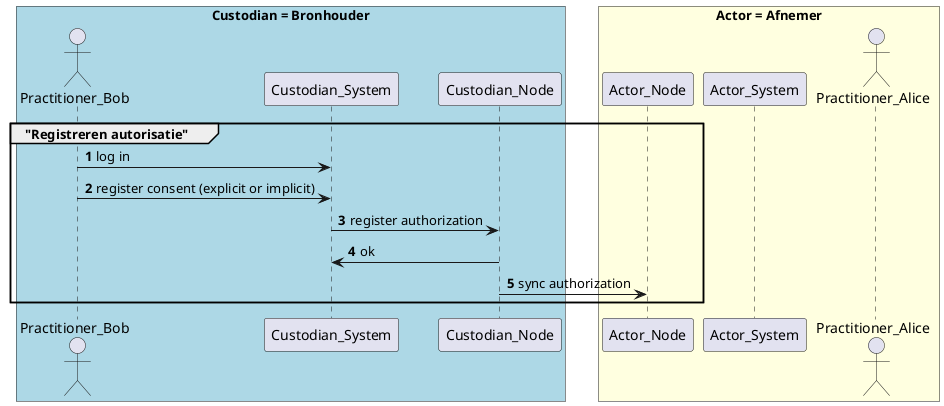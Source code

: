 @startuml
autonumber
box "Custodian = Bronhouder" #lightblue
actor Practitioner_Bob
participant Custodian_System
participant Custodian_Node
end box

box "Actor = Afnemer" #lightyellow
participant Actor_Node
participant Actor_System
actor Practitioner_Alice
end box

group "Registreren autorisatie"
  Practitioner_Bob -> Custodian_System : log in
  Practitioner_Bob -> Custodian_System : register consent (explicit or implicit)
  Custodian_System -> Custodian_Node : register authorization
  Custodian_System <- Custodian_Node : ok
  Custodian_Node -> Actor_Node : sync authorization
end group
@enduml
